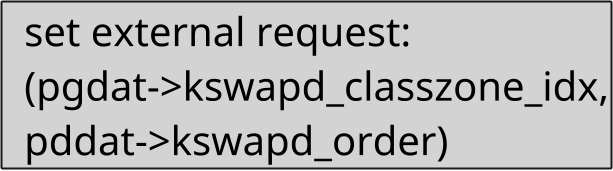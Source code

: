 @startuml

skinparam ComponentStyle rectangle
hide stereotype
scale 1/5
skinparam RoundCorner 100

skinparam Component {
    FontSize 200
    FontColor black
    RoundCorner 10
    BorderThickness 10
    BackgroundColor LightGrey
    BorderThickness<<text>> 0
    BackgroundColor<<text>> transparent
    FontColor<<box>> transparent
}

component "  set external request:\n  (pgdat->kswapd_classzone_idx,\n  pddat->kswapd_order)" as cp

@enduml
